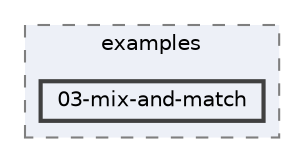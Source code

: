 digraph "external/spine-runtimes/spine-godot/example-v4-csharp/examples/03-mix-and-match"
{
 // LATEX_PDF_SIZE
  bgcolor="transparent";
  edge [fontname=Helvetica,fontsize=10,labelfontname=Helvetica,labelfontsize=10];
  node [fontname=Helvetica,fontsize=10,shape=box,height=0.2,width=0.4];
  compound=true
  subgraph clusterdir_e143436536c0b8b0682d2ba1a292d948 {
    graph [ bgcolor="#edf0f7", pencolor="grey50", label="examples", fontname=Helvetica,fontsize=10 style="filled,dashed", URL="dir_e143436536c0b8b0682d2ba1a292d948.html",tooltip=""]
  dir_66d4222111fa7f90f3369dced08476f6 [label="03-mix-and-match", fillcolor="#edf0f7", color="grey25", style="filled,bold", URL="dir_66d4222111fa7f90f3369dced08476f6.html",tooltip=""];
  }
}
